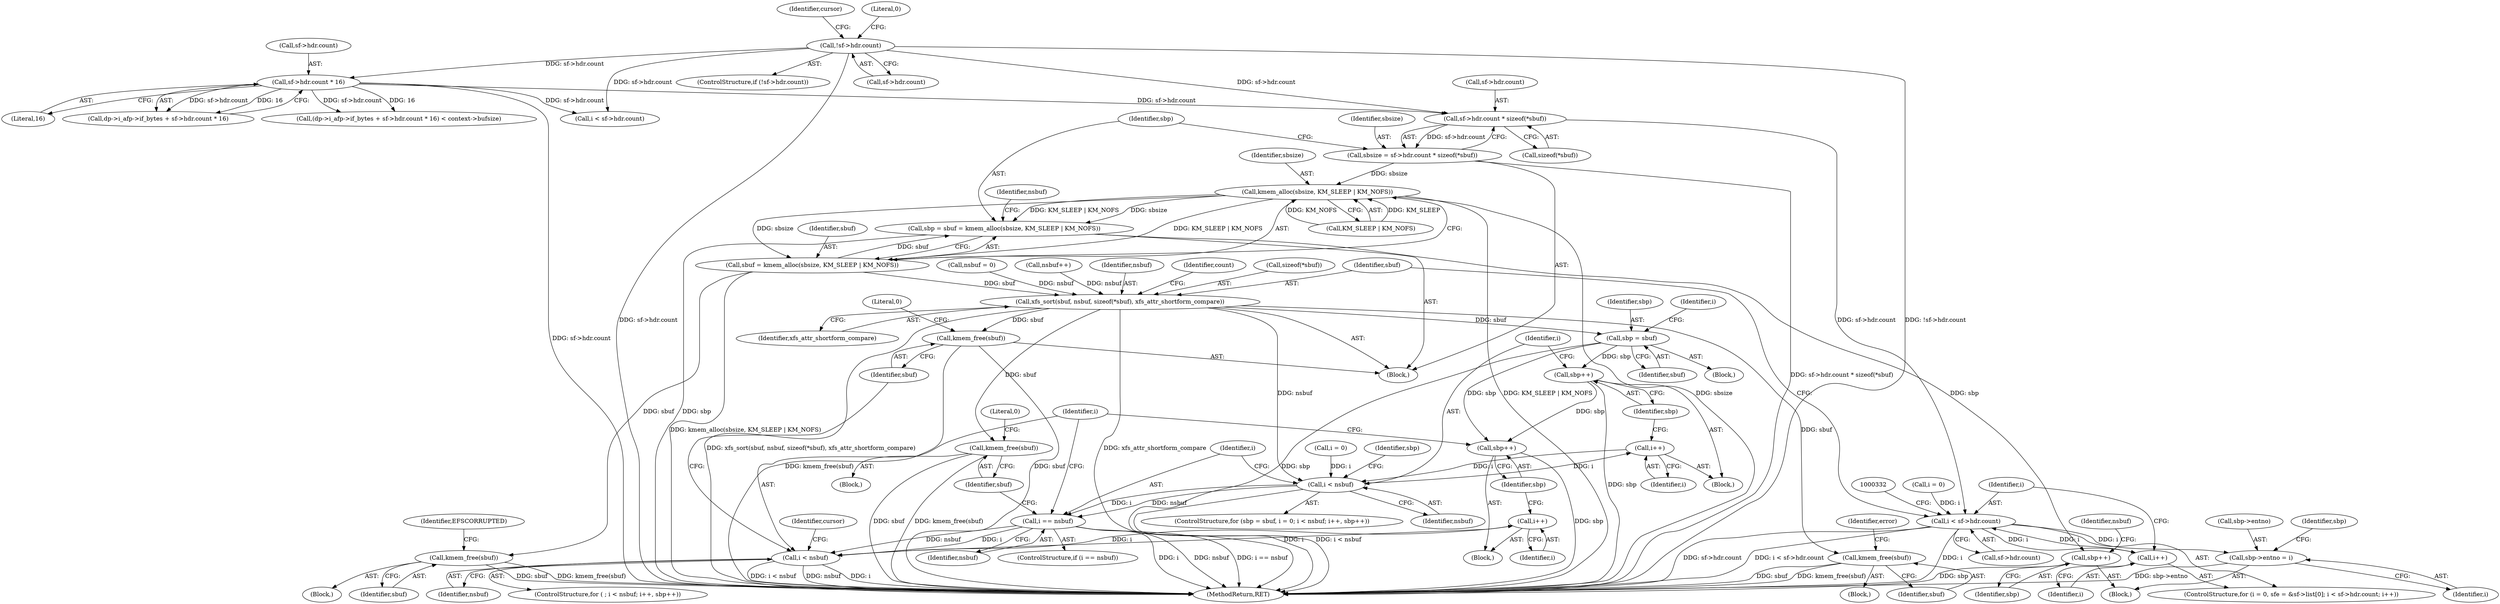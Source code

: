 digraph "0_linux_2e83b79b2d6c78bf1b4aa227938a214dcbddc83f_0@API" {
"1000283" [label="(Call,sf->hdr.count * sizeof(*sbuf))"];
"1000158" [label="(Call,!sf->hdr.count)"];
"1000194" [label="(Call,sf->hdr.count * 16)"];
"1000281" [label="(Call,sbsize = sf->hdr.count * sizeof(*sbuf))"];
"1000296" [label="(Call,kmem_alloc(sbsize, KM_SLEEP | KM_NOFS))"];
"1000292" [label="(Call,sbp = sbuf = kmem_alloc(sbsize, KM_SLEEP | KM_NOFS))"];
"1000413" [label="(Call,sbp++)"];
"1000294" [label="(Call,sbuf = kmem_alloc(sbsize, KM_SLEEP | KM_NOFS))"];
"1000360" [label="(Call,kmem_free(sbuf))"];
"1000417" [label="(Call,xfs_sort(sbuf, nsbuf, sizeof(*sbuf), xfs_attr_shortform_compare))"];
"1000439" [label="(Call,sbp = sbuf)"];
"1000451" [label="(Call,sbp++)"];
"1000500" [label="(Call,sbp++)"];
"1000445" [label="(Call,i < nsbuf)"];
"1000449" [label="(Call,i++)"];
"1000485" [label="(Call,i == nsbuf)"];
"1000494" [label="(Call,i < nsbuf)"];
"1000498" [label="(Call,i++)"];
"1000489" [label="(Call,kmem_free(sbuf))"];
"1000551" [label="(Call,kmem_free(sbuf))"];
"1000564" [label="(Call,kmem_free(sbuf))"];
"1000317" [label="(Call,i < sf->hdr.count)"];
"1000324" [label="(Call,i++)"];
"1000365" [label="(Call,sbp->entno = i)"];
"1000568" [label="(MethodReturn,RET)"];
"1000295" [label="(Identifier,sbuf)"];
"1000441" [label="(Identifier,sbuf)"];
"1000438" [label="(Block,)"];
"1000297" [label="(Identifier,sbsize)"];
"1000195" [label="(Call,sf->hdr.count)"];
"1000416" [label="(Identifier,nsbuf)"];
"1000365" [label="(Call,sbp->entno = i)"];
"1000437" [label="(ControlStructure,for (sbp = sbuf, i = 0; i < nsbuf; i++, sbp++))"];
"1000449" [label="(Call,i++)"];
"1000443" [label="(Identifier,i)"];
"1000445" [label="(Call,i < nsbuf)"];
"1000488" [label="(Block,)"];
"1000301" [label="(Call,nsbuf = 0)"];
"1000415" [label="(Call,nsbuf++)"];
"1000494" [label="(Call,i < nsbuf)"];
"1000457" [label="(Identifier,sbp)"];
"1000486" [label="(Identifier,i)"];
"1000451" [label="(Call,sbp++)"];
"1000440" [label="(Identifier,sbp)"];
"1000487" [label="(Identifier,nsbuf)"];
"1000500" [label="(Call,sbp++)"];
"1000306" [label="(Call,i = 0)"];
"1000554" [label="(Identifier,error)"];
"1000326" [label="(Block,)"];
"1000324" [label="(Call,i++)"];
"1000501" [label="(Identifier,sbp)"];
"1000485" [label="(Call,i == nsbuf)"];
"1000369" [label="(Identifier,i)"];
"1000281" [label="(Call,sbsize = sf->hdr.count * sizeof(*sbuf))"];
"1000200" [label="(Literal,16)"];
"1000419" [label="(Identifier,nsbuf)"];
"1000296" [label="(Call,kmem_alloc(sbsize, KM_SLEEP | KM_NOFS))"];
"1000167" [label="(Identifier,cursor)"];
"1000318" [label="(Identifier,i)"];
"1000111" [label="(Block,)"];
"1000218" [label="(Call,i < sf->hdr.count)"];
"1000298" [label="(Call,KM_SLEEP | KM_NOFS)"];
"1000552" [label="(Identifier,sbuf)"];
"1000282" [label="(Identifier,sbsize)"];
"1000417" [label="(Call,xfs_sort(sbuf, nsbuf, sizeof(*sbuf), xfs_attr_shortform_compare))"];
"1000439" [label="(Call,sbp = sbuf)"];
"1000158" [label="(Call,!sf->hdr.count)"];
"1000414" [label="(Identifier,sbp)"];
"1000302" [label="(Identifier,nsbuf)"];
"1000418" [label="(Identifier,sbuf)"];
"1000493" [label="(ControlStructure,for ( ; i < nsbuf; i++, sbp++))"];
"1000506" [label="(Identifier,cursor)"];
"1000551" [label="(Call,kmem_free(sbuf))"];
"1000442" [label="(Call,i = 0)"];
"1000304" [label="(ControlStructure,for (i = 0, sfe = &sf->list[0]; i < sf->hdr.count; i++))"];
"1000188" [label="(Call,dp->i_afp->if_bytes + sf->hdr.count * 16)"];
"1000452" [label="(Identifier,sbp)"];
"1000319" [label="(Call,sf->hdr.count)"];
"1000450" [label="(Identifier,i)"];
"1000423" [label="(Identifier,xfs_attr_shortform_compare)"];
"1000425" [label="(Identifier,count)"];
"1000325" [label="(Identifier,i)"];
"1000157" [label="(ControlStructure,if (!sf->hdr.count))"];
"1000364" [label="(Identifier,EFSCORRUPTED)"];
"1000498" [label="(Call,i++)"];
"1000497" [label="(Block,)"];
"1000283" [label="(Call,sf->hdr.count * sizeof(*sbuf))"];
"1000550" [label="(Block,)"];
"1000413" [label="(Call,sbp++)"];
"1000289" [label="(Call,sizeof(*sbuf))"];
"1000187" [label="(Call,(dp->i_afp->if_bytes + sf->hdr.count * 16) < context->bufsize)"];
"1000564" [label="(Call,kmem_free(sbuf))"];
"1000372" [label="(Identifier,sbp)"];
"1000293" [label="(Identifier,sbp)"];
"1000490" [label="(Identifier,sbuf)"];
"1000567" [label="(Literal,0)"];
"1000484" [label="(ControlStructure,if (i == nsbuf))"];
"1000350" [label="(Block,)"];
"1000366" [label="(Call,sbp->entno)"];
"1000194" [label="(Call,sf->hdr.count * 16)"];
"1000420" [label="(Call,sizeof(*sbuf))"];
"1000446" [label="(Identifier,i)"];
"1000284" [label="(Call,sf->hdr.count)"];
"1000447" [label="(Identifier,nsbuf)"];
"1000361" [label="(Identifier,sbuf)"];
"1000499" [label="(Identifier,i)"];
"1000292" [label="(Call,sbp = sbuf = kmem_alloc(sbsize, KM_SLEEP | KM_NOFS))"];
"1000159" [label="(Call,sf->hdr.count)"];
"1000317" [label="(Call,i < sf->hdr.count)"];
"1000565" [label="(Identifier,sbuf)"];
"1000360" [label="(Call,kmem_free(sbuf))"];
"1000496" [label="(Identifier,nsbuf)"];
"1000492" [label="(Literal,0)"];
"1000165" [label="(Literal,0)"];
"1000448" [label="(Block,)"];
"1000294" [label="(Call,sbuf = kmem_alloc(sbsize, KM_SLEEP | KM_NOFS))"];
"1000495" [label="(Identifier,i)"];
"1000489" [label="(Call,kmem_free(sbuf))"];
"1000283" -> "1000281"  [label="AST: "];
"1000283" -> "1000289"  [label="CFG: "];
"1000284" -> "1000283"  [label="AST: "];
"1000289" -> "1000283"  [label="AST: "];
"1000281" -> "1000283"  [label="CFG: "];
"1000283" -> "1000281"  [label="DDG: sf->hdr.count"];
"1000158" -> "1000283"  [label="DDG: sf->hdr.count"];
"1000194" -> "1000283"  [label="DDG: sf->hdr.count"];
"1000283" -> "1000317"  [label="DDG: sf->hdr.count"];
"1000158" -> "1000157"  [label="AST: "];
"1000158" -> "1000159"  [label="CFG: "];
"1000159" -> "1000158"  [label="AST: "];
"1000165" -> "1000158"  [label="CFG: "];
"1000167" -> "1000158"  [label="CFG: "];
"1000158" -> "1000568"  [label="DDG: sf->hdr.count"];
"1000158" -> "1000568"  [label="DDG: !sf->hdr.count"];
"1000158" -> "1000194"  [label="DDG: sf->hdr.count"];
"1000158" -> "1000218"  [label="DDG: sf->hdr.count"];
"1000194" -> "1000188"  [label="AST: "];
"1000194" -> "1000200"  [label="CFG: "];
"1000195" -> "1000194"  [label="AST: "];
"1000200" -> "1000194"  [label="AST: "];
"1000188" -> "1000194"  [label="CFG: "];
"1000194" -> "1000568"  [label="DDG: sf->hdr.count"];
"1000194" -> "1000187"  [label="DDG: sf->hdr.count"];
"1000194" -> "1000187"  [label="DDG: 16"];
"1000194" -> "1000188"  [label="DDG: sf->hdr.count"];
"1000194" -> "1000188"  [label="DDG: 16"];
"1000194" -> "1000218"  [label="DDG: sf->hdr.count"];
"1000281" -> "1000111"  [label="AST: "];
"1000282" -> "1000281"  [label="AST: "];
"1000293" -> "1000281"  [label="CFG: "];
"1000281" -> "1000568"  [label="DDG: sf->hdr.count * sizeof(*sbuf)"];
"1000281" -> "1000296"  [label="DDG: sbsize"];
"1000296" -> "1000294"  [label="AST: "];
"1000296" -> "1000298"  [label="CFG: "];
"1000297" -> "1000296"  [label="AST: "];
"1000298" -> "1000296"  [label="AST: "];
"1000294" -> "1000296"  [label="CFG: "];
"1000296" -> "1000568"  [label="DDG: KM_SLEEP | KM_NOFS"];
"1000296" -> "1000568"  [label="DDG: sbsize"];
"1000296" -> "1000292"  [label="DDG: sbsize"];
"1000296" -> "1000292"  [label="DDG: KM_SLEEP | KM_NOFS"];
"1000296" -> "1000294"  [label="DDG: sbsize"];
"1000296" -> "1000294"  [label="DDG: KM_SLEEP | KM_NOFS"];
"1000298" -> "1000296"  [label="DDG: KM_SLEEP"];
"1000298" -> "1000296"  [label="DDG: KM_NOFS"];
"1000292" -> "1000111"  [label="AST: "];
"1000292" -> "1000294"  [label="CFG: "];
"1000293" -> "1000292"  [label="AST: "];
"1000294" -> "1000292"  [label="AST: "];
"1000302" -> "1000292"  [label="CFG: "];
"1000292" -> "1000568"  [label="DDG: sbp"];
"1000294" -> "1000292"  [label="DDG: sbuf"];
"1000292" -> "1000413"  [label="DDG: sbp"];
"1000413" -> "1000326"  [label="AST: "];
"1000413" -> "1000414"  [label="CFG: "];
"1000414" -> "1000413"  [label="AST: "];
"1000416" -> "1000413"  [label="CFG: "];
"1000413" -> "1000568"  [label="DDG: sbp"];
"1000295" -> "1000294"  [label="AST: "];
"1000294" -> "1000568"  [label="DDG: kmem_alloc(sbsize, KM_SLEEP | KM_NOFS)"];
"1000294" -> "1000360"  [label="DDG: sbuf"];
"1000294" -> "1000417"  [label="DDG: sbuf"];
"1000360" -> "1000350"  [label="AST: "];
"1000360" -> "1000361"  [label="CFG: "];
"1000361" -> "1000360"  [label="AST: "];
"1000364" -> "1000360"  [label="CFG: "];
"1000360" -> "1000568"  [label="DDG: sbuf"];
"1000360" -> "1000568"  [label="DDG: kmem_free(sbuf)"];
"1000417" -> "1000111"  [label="AST: "];
"1000417" -> "1000423"  [label="CFG: "];
"1000418" -> "1000417"  [label="AST: "];
"1000419" -> "1000417"  [label="AST: "];
"1000420" -> "1000417"  [label="AST: "];
"1000423" -> "1000417"  [label="AST: "];
"1000425" -> "1000417"  [label="CFG: "];
"1000417" -> "1000568"  [label="DDG: xfs_attr_shortform_compare"];
"1000417" -> "1000568"  [label="DDG: xfs_sort(sbuf, nsbuf, sizeof(*sbuf), xfs_attr_shortform_compare)"];
"1000301" -> "1000417"  [label="DDG: nsbuf"];
"1000415" -> "1000417"  [label="DDG: nsbuf"];
"1000417" -> "1000439"  [label="DDG: sbuf"];
"1000417" -> "1000445"  [label="DDG: nsbuf"];
"1000417" -> "1000489"  [label="DDG: sbuf"];
"1000417" -> "1000551"  [label="DDG: sbuf"];
"1000417" -> "1000564"  [label="DDG: sbuf"];
"1000439" -> "1000438"  [label="AST: "];
"1000439" -> "1000441"  [label="CFG: "];
"1000440" -> "1000439"  [label="AST: "];
"1000441" -> "1000439"  [label="AST: "];
"1000443" -> "1000439"  [label="CFG: "];
"1000439" -> "1000568"  [label="DDG: sbp"];
"1000439" -> "1000451"  [label="DDG: sbp"];
"1000439" -> "1000500"  [label="DDG: sbp"];
"1000451" -> "1000448"  [label="AST: "];
"1000451" -> "1000452"  [label="CFG: "];
"1000452" -> "1000451"  [label="AST: "];
"1000446" -> "1000451"  [label="CFG: "];
"1000451" -> "1000568"  [label="DDG: sbp"];
"1000451" -> "1000500"  [label="DDG: sbp"];
"1000500" -> "1000497"  [label="AST: "];
"1000500" -> "1000501"  [label="CFG: "];
"1000501" -> "1000500"  [label="AST: "];
"1000495" -> "1000500"  [label="CFG: "];
"1000500" -> "1000568"  [label="DDG: sbp"];
"1000445" -> "1000437"  [label="AST: "];
"1000445" -> "1000447"  [label="CFG: "];
"1000446" -> "1000445"  [label="AST: "];
"1000447" -> "1000445"  [label="AST: "];
"1000457" -> "1000445"  [label="CFG: "];
"1000486" -> "1000445"  [label="CFG: "];
"1000445" -> "1000568"  [label="DDG: i < nsbuf"];
"1000442" -> "1000445"  [label="DDG: i"];
"1000449" -> "1000445"  [label="DDG: i"];
"1000445" -> "1000449"  [label="DDG: i"];
"1000445" -> "1000485"  [label="DDG: i"];
"1000445" -> "1000485"  [label="DDG: nsbuf"];
"1000449" -> "1000448"  [label="AST: "];
"1000449" -> "1000450"  [label="CFG: "];
"1000450" -> "1000449"  [label="AST: "];
"1000452" -> "1000449"  [label="CFG: "];
"1000485" -> "1000484"  [label="AST: "];
"1000485" -> "1000487"  [label="CFG: "];
"1000486" -> "1000485"  [label="AST: "];
"1000487" -> "1000485"  [label="AST: "];
"1000490" -> "1000485"  [label="CFG: "];
"1000495" -> "1000485"  [label="CFG: "];
"1000485" -> "1000568"  [label="DDG: i"];
"1000485" -> "1000568"  [label="DDG: nsbuf"];
"1000485" -> "1000568"  [label="DDG: i == nsbuf"];
"1000485" -> "1000494"  [label="DDG: i"];
"1000485" -> "1000494"  [label="DDG: nsbuf"];
"1000494" -> "1000493"  [label="AST: "];
"1000494" -> "1000496"  [label="CFG: "];
"1000495" -> "1000494"  [label="AST: "];
"1000496" -> "1000494"  [label="AST: "];
"1000506" -> "1000494"  [label="CFG: "];
"1000565" -> "1000494"  [label="CFG: "];
"1000494" -> "1000568"  [label="DDG: i < nsbuf"];
"1000494" -> "1000568"  [label="DDG: nsbuf"];
"1000494" -> "1000568"  [label="DDG: i"];
"1000498" -> "1000494"  [label="DDG: i"];
"1000494" -> "1000498"  [label="DDG: i"];
"1000498" -> "1000497"  [label="AST: "];
"1000498" -> "1000499"  [label="CFG: "];
"1000499" -> "1000498"  [label="AST: "];
"1000501" -> "1000498"  [label="CFG: "];
"1000489" -> "1000488"  [label="AST: "];
"1000489" -> "1000490"  [label="CFG: "];
"1000490" -> "1000489"  [label="AST: "];
"1000492" -> "1000489"  [label="CFG: "];
"1000489" -> "1000568"  [label="DDG: kmem_free(sbuf)"];
"1000489" -> "1000568"  [label="DDG: sbuf"];
"1000551" -> "1000550"  [label="AST: "];
"1000551" -> "1000552"  [label="CFG: "];
"1000552" -> "1000551"  [label="AST: "];
"1000554" -> "1000551"  [label="CFG: "];
"1000551" -> "1000568"  [label="DDG: kmem_free(sbuf)"];
"1000551" -> "1000568"  [label="DDG: sbuf"];
"1000564" -> "1000111"  [label="AST: "];
"1000564" -> "1000565"  [label="CFG: "];
"1000565" -> "1000564"  [label="AST: "];
"1000567" -> "1000564"  [label="CFG: "];
"1000564" -> "1000568"  [label="DDG: sbuf"];
"1000564" -> "1000568"  [label="DDG: kmem_free(sbuf)"];
"1000317" -> "1000304"  [label="AST: "];
"1000317" -> "1000319"  [label="CFG: "];
"1000318" -> "1000317"  [label="AST: "];
"1000319" -> "1000317"  [label="AST: "];
"1000332" -> "1000317"  [label="CFG: "];
"1000418" -> "1000317"  [label="CFG: "];
"1000317" -> "1000568"  [label="DDG: i"];
"1000317" -> "1000568"  [label="DDG: sf->hdr.count"];
"1000317" -> "1000568"  [label="DDG: i < sf->hdr.count"];
"1000306" -> "1000317"  [label="DDG: i"];
"1000324" -> "1000317"  [label="DDG: i"];
"1000317" -> "1000324"  [label="DDG: i"];
"1000317" -> "1000365"  [label="DDG: i"];
"1000324" -> "1000304"  [label="AST: "];
"1000324" -> "1000325"  [label="CFG: "];
"1000325" -> "1000324"  [label="AST: "];
"1000318" -> "1000324"  [label="CFG: "];
"1000365" -> "1000326"  [label="AST: "];
"1000365" -> "1000369"  [label="CFG: "];
"1000366" -> "1000365"  [label="AST: "];
"1000369" -> "1000365"  [label="AST: "];
"1000372" -> "1000365"  [label="CFG: "];
"1000365" -> "1000568"  [label="DDG: sbp->entno"];
}
